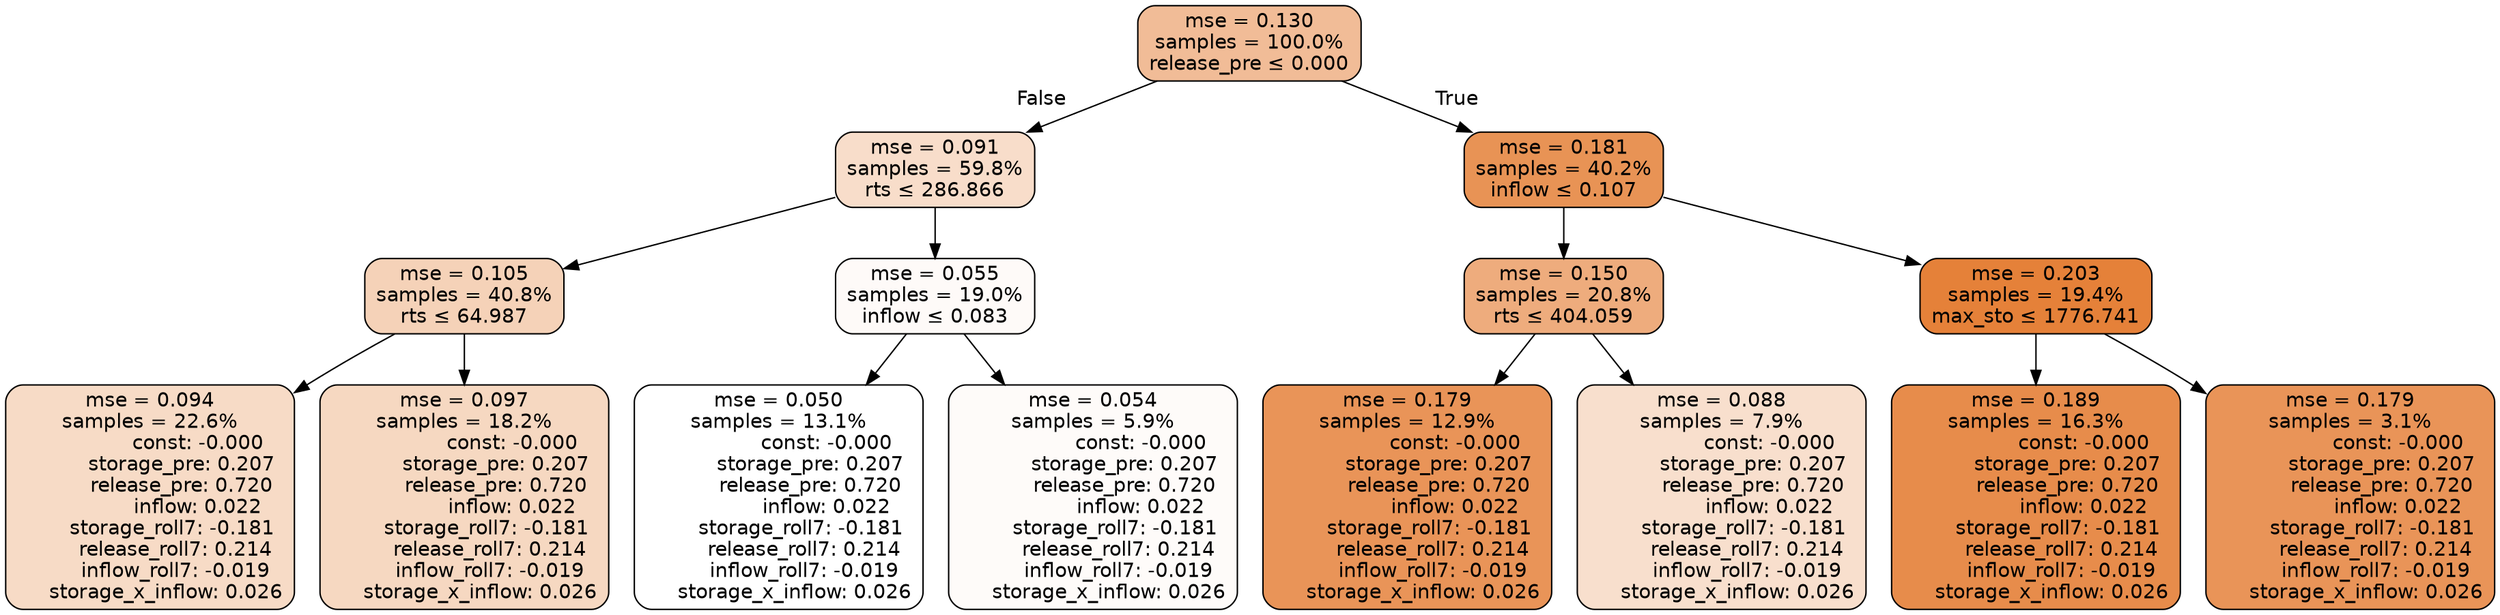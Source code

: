 digraph tree {
node [shape=rectangle, style="filled, rounded", color="black", fontname=helvetica] ;
edge [fontname=helvetica] ;
	"0" [label="mse = 0.130
samples = 100.0%
release_pre &le; 0.000", fillcolor="#f1bc97"]
	"1" [label="mse = 0.091
samples = 59.8%
rts &le; 286.866", fillcolor="#f8ddca"]
	"2" [label="mse = 0.105
samples = 40.8%
rts &le; 64.987", fillcolor="#f5d2b8"]
	"3" [label="mse = 0.094
samples = 22.6%
               const: -0.000
          storage_pre: 0.207
          release_pre: 0.720
               inflow: 0.022
       storage_roll7: -0.181
        release_roll7: 0.214
        inflow_roll7: -0.019
     storage_x_inflow: 0.026", fillcolor="#f7dbc6"]
	"4" [label="mse = 0.097
samples = 18.2%
               const: -0.000
          storage_pre: 0.207
          release_pre: 0.720
               inflow: 0.022
       storage_roll7: -0.181
        release_roll7: 0.214
        inflow_roll7: -0.019
     storage_x_inflow: 0.026", fillcolor="#f6d8c1"]
	"5" [label="mse = 0.055
samples = 19.0%
inflow &le; 0.083", fillcolor="#fefaf8"]
	"6" [label="mse = 0.050
samples = 13.1%
               const: -0.000
          storage_pre: 0.207
          release_pre: 0.720
               inflow: 0.022
       storage_roll7: -0.181
        release_roll7: 0.214
        inflow_roll7: -0.019
     storage_x_inflow: 0.026", fillcolor="#ffffff"]
	"7" [label="mse = 0.054
samples = 5.9%
               const: -0.000
          storage_pre: 0.207
          release_pre: 0.720
               inflow: 0.022
       storage_roll7: -0.181
        release_roll7: 0.214
        inflow_roll7: -0.019
     storage_x_inflow: 0.026", fillcolor="#fefbf9"]
	"8" [label="mse = 0.181
samples = 40.2%
inflow &le; 0.107", fillcolor="#e89355"]
	"9" [label="mse = 0.150
samples = 20.8%
rts &le; 404.059", fillcolor="#eeac7d"]
	"10" [label="mse = 0.179
samples = 12.9%
               const: -0.000
          storage_pre: 0.207
          release_pre: 0.720
               inflow: 0.022
       storage_roll7: -0.181
        release_roll7: 0.214
        inflow_roll7: -0.019
     storage_x_inflow: 0.026", fillcolor="#e99458"]
	"11" [label="mse = 0.088
samples = 7.9%
               const: -0.000
          storage_pre: 0.207
          release_pre: 0.720
               inflow: 0.022
       storage_roll7: -0.181
        release_roll7: 0.214
        inflow_roll7: -0.019
     storage_x_inflow: 0.026", fillcolor="#f8dfcd"]
	"12" [label="mse = 0.203
samples = 19.4%
max_sto &le; 1776.741", fillcolor="#e58139"]
	"13" [label="mse = 0.189
samples = 16.3%
               const: -0.000
          storage_pre: 0.207
          release_pre: 0.720
               inflow: 0.022
       storage_roll7: -0.181
        release_roll7: 0.214
        inflow_roll7: -0.019
     storage_x_inflow: 0.026", fillcolor="#e78c4b"]
	"14" [label="mse = 0.179
samples = 3.1%
               const: -0.000
          storage_pre: 0.207
          release_pre: 0.720
               inflow: 0.022
       storage_roll7: -0.181
        release_roll7: 0.214
        inflow_roll7: -0.019
     storage_x_inflow: 0.026", fillcolor="#e99458"]

	"0" -> "1" [labeldistance=2.5, labelangle=45, headlabel="False"]
	"1" -> "2"
	"2" -> "3"
	"2" -> "4"
	"1" -> "5"
	"5" -> "6"
	"5" -> "7"
	"0" -> "8" [labeldistance=2.5, labelangle=-45, headlabel="True"]
	"8" -> "9"
	"9" -> "10"
	"9" -> "11"
	"8" -> "12"
	"12" -> "13"
	"12" -> "14"
}